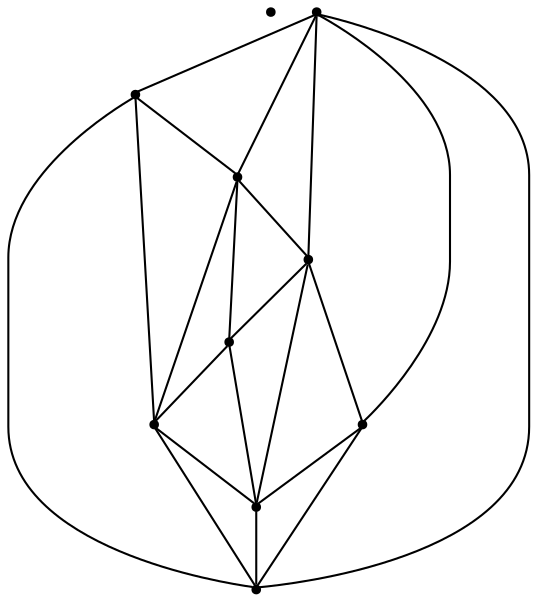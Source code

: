graph {
  node [shape=point,comment="{\"directed\":false,\"doi\":\"10.1007/978-3-031-49275-4_8\",\"figure\":\"1 (1)\"}"]

  v0 [pos="605.1828463679519,512.8587394680685"]
  v1 [pos="543.8210089099493,338.74993552131014"]
  v2 [pos="377.51952366718535,604.8224926244296"]
  v3 [pos="427.41080542770726,421.89456411590146"]
  v4 [pos="360.89188370598714,388.6364726347301"]
  v5 [pos="360.89188370598714,455.15448374167636"]
  v6 [pos="410.778968630941,372.00370304307177"]
  v7 [pos="211.22218359440006,338.74993552131014"]
  v8 [pos="394.1513286697428,505.0440492163741"]
  v9 [pos="311.00060194546523,421.89456411590146"]

  v7 -- v1 [id="-2",pos="211.22218359440006,338.74993552131014 543.8210089099493,338.74993552131014 543.8210089099493,338.74993552131014 543.8210089099493,338.74993552131014"]
  v9 -- v2 [id="-7",pos="311.00060194546523,421.89456411590146 377.51952366718535,604.8224926244296 377.51952366718535,604.8224926244296 377.51952366718535,604.8224926244296"]
  v9 -- v4 [id="-8",pos="311.00060194546523,421.89456411590146 360.89188370598714,388.6364726347301 360.89188370598714,388.6364726347301 360.89188370598714,388.6364726347301"]
  v9 -- v7 [id="-12",pos="311.00060194546523,421.89456411590146 211.22218359440006,338.74993552131014 211.22218359440006,338.74993552131014 211.22218359440006,338.74993552131014"]
  v5 -- v2 [id="-17",pos="360.89188370598714,455.15448374167636 377.51952366718535,604.8224926244296 377.51952366718535,604.8224926244296 377.51952366718535,604.8224926244296"]
  v4 -- v3 [id="-18",pos="360.89188370598714,388.6364726347301 427.41080542770726,421.89456411590146 427.41080542770726,421.89456411590146 427.41080542770726,421.89456411590146"]
  v4 -- v6 [id="-19",pos="360.89188370598714,388.6364726347301 410.778968630941,372.00370304307177 410.778968630941,372.00370304307177 410.778968630941,372.00370304307177"]
  v4 -- v5 [id="-20",pos="360.89188370598714,388.6364726347301 360.89188370598714,455.15448374167636 360.89188370598714,455.15448374167636 360.89188370598714,455.15448374167636"]
  v4 -- v7 [id="-21",pos="360.89188370598714,388.6364726347301 211.22218359440006,338.74993552131014 211.22218359440006,338.74993552131014 211.22218359440006,338.74993552131014"]
  v5 -- v9 [id="-22",pos="360.89188370598714,455.15448374167636 311.00060194546523,421.89456411590146 311.00060194546523,421.89456411590146 311.00060194546523,421.89456411590146"]
  v5 -- v8 [id="-23",pos="360.89188370598714,455.15448374167636 394.1513286697428,505.0440492163741 394.1513286697428,505.0440492163741 394.1513286697428,505.0440492163741"]
  v2 -- v7 [id="-28",pos="377.51952366718535,604.8224926244296 211.22218359440006,338.74993552131014 211.22218359440006,338.74993552131014 211.22218359440006,338.74993552131014"]
  v1 -- v2 [id="-30",pos="543.8210089099493,338.74993552131014 377.51952366718535,604.8224926244296 377.51952366718535,604.8224926244296 377.51952366718535,604.8224926244296"]
  v3 -- v1 [id="-31",pos="427.41080542770726,421.89456411590146 543.8210089099493,338.74993552131014 543.8210089099493,338.74993552131014 543.8210089099493,338.74993552131014"]
  v3 -- v5 [id="-33",pos="427.41080542770726,421.89456411590146 360.89188370598714,455.15448374167636 360.89188370598714,455.15448374167636 360.89188370598714,455.15448374167636"]
  v6 -- v1 [id="-34",pos="410.778968630941,372.00370304307177 543.8210089099493,338.74993552131014 543.8210089099493,338.74993552131014 543.8210089099493,338.74993552131014"]
  v6 -- v3 [id="-35",pos="410.778968630941,372.00370304307177 427.41080542770726,421.89456411590146 427.41080542770726,421.89456411590146 427.41080542770726,421.89456411590146"]
  v6 -- v7 [id="-36",pos="410.778968630941,372.00370304307177 211.22218359440006,338.74993552131014 211.22218359440006,338.74993552131014 211.22218359440006,338.74993552131014"]
  v8 -- v2 [id="-38",pos="394.1513286697428,505.0440492163741 377.51952366718535,604.8224926244296 377.51952366718535,604.8224926244296 377.51952366718535,604.8224926244296"]
  v8 -- v3 [id="-39",pos="394.1513286697428,505.0440492163741 427.41080542770726,421.89456411590146 427.41080542770726,421.89456411590146 427.41080542770726,421.89456411590146"]
  v8 -- v1 [id="-40",pos="394.1513286697428,505.0440492163741 543.8210089099493,338.74993552131014 543.8210089099493,338.74993552131014 543.8210089099493,338.74993552131014"]
}